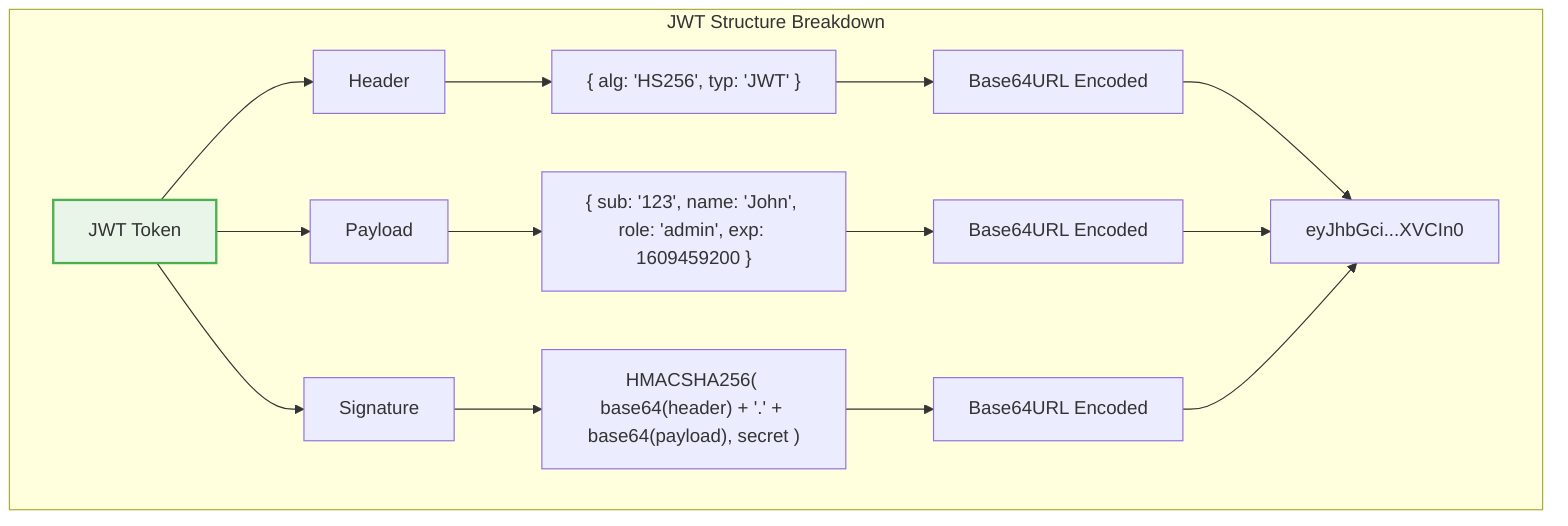 graph TB
    subgraph "JWT Structure Breakdown"
        JWT[JWT Token]:::jwt --> H[Header]
        JWT --> P[Payload]  
        JWT --> S[Signature]
        
        H --> H1["{ alg: 'HS256', typ: 'JWT' }"]
        P --> P1["{ sub: '123', name: 'John', role: 'admin', exp: 1609459200 }"]
        S --> S1["HMACSHA256( base64(header) + '.' + base64(payload), secret )"]
        
        H1 --> H2[Base64URL Encoded]
        P1 --> P2[Base64URL Encoded] 
        S1 --> S2[Base64URL Encoded]
        
        H2 --> FINAL[eyJhbGci...XVCIn0]
        P2 --> FINAL
        S2 --> FINAL
    end

    classDef jwt fill:#e8f5e8,stroke:#4caf50,stroke-width:2px